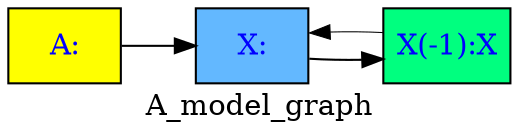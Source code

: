 digraph TD { rankdir ="LR" 
{node  [margin=0.025 fontcolor=blue style=filled ] 
 "A" [ shape=box fillcolor= yellow tooltip="A&#10;Exogen"  margin=0.025 fontcolor=blue style = filled  label=<<TABLE BORDER='0' CELLBORDER = '0' style = "filled"  > <TR><TD tooltip="A&#10;Exogen">A:</TD></TR> </TABLE>> ]
"X" [ shape=box fillcolor= steelblue1 tooltip="X&#10;FRML &lt;&gt; X = X(-1) + A &#36;"  margin=0.025 fontcolor=blue style = filled  label=<<TABLE BORDER='0' CELLBORDER = '0' style = "filled"  > <TR><TD tooltip="X&#10;FRML &lt;&gt; X = X(-1) + A &#36;">X:</TD></TR> </TABLE>> ]
"X(-1)" [ shape=box fillcolor= springgreen tooltip="X&#10;FRML &lt;&gt; X = X(-1) + A &#36;"  margin=0.025 fontcolor=blue style = filled  label=<<TABLE BORDER='0' CELLBORDER = '0' style = "filled"  > <TR><TD tooltip="X&#10;FRML &lt;&gt; X = X(-1) + A &#36;">X(-1):X</TD></TR> </TABLE>> ] 
} 
"A" -> "X" [ style = filled tooltip=" A -> X Min. att. 0%  max: 0%" href="bogus" penwidth = 1.0 ]
"X" -> "X(-1)" [ style = filled tooltip=" X -> X(-1) Min. att. 0%  max: 0%" href="bogus" penwidth = 1.0 ]
"X(-1)" -> "X" [ style = filled tooltip=NA href="bogus" penwidth = 0.5 ]
 label = "A_model_graph";
}